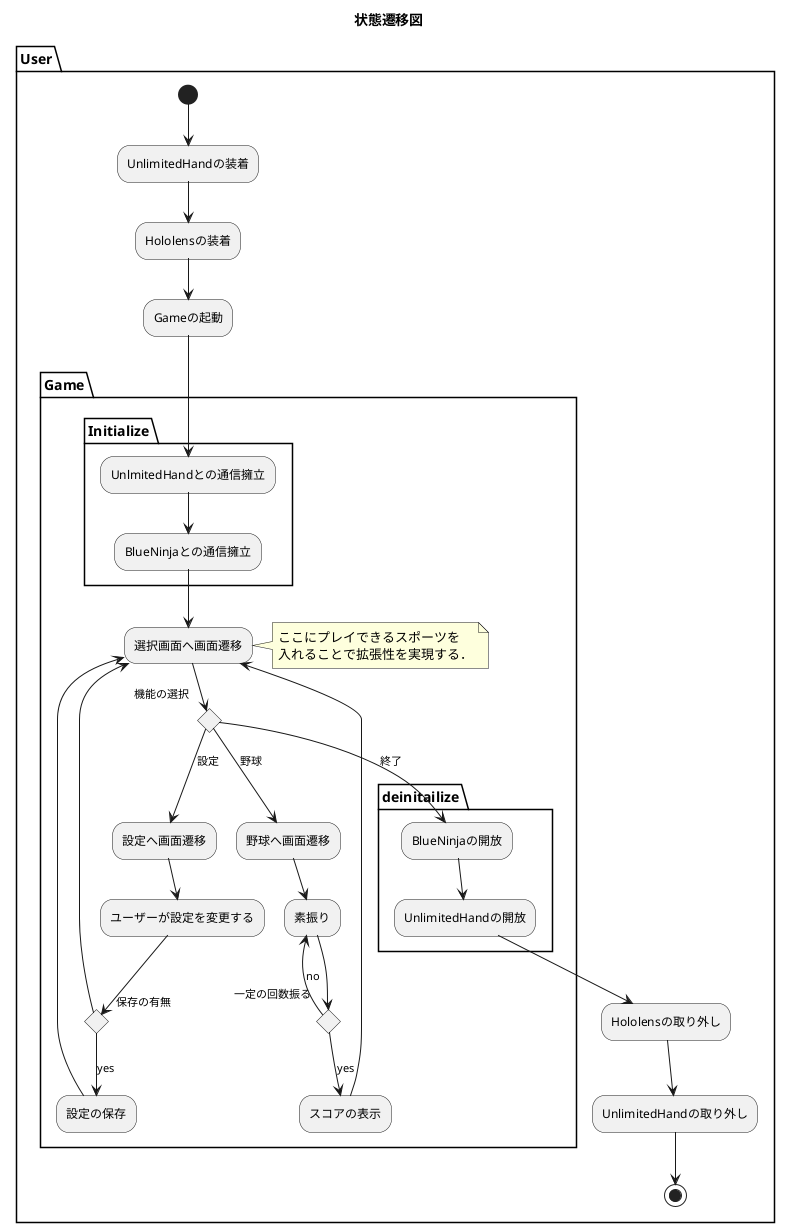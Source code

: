@startuml

title 状態遷移図
'列挙'
partition User {

(*)-->UnlimitedHandの装着
-->Hololensの装着
-->Gameの起動
partition Game {

partition Initialize {
    -->UnlmitedHandとの通信擁立
    -->BlueNinjaとの通信擁立
}
-->選択画面へ画面遷移
note right: ここにプレイできるスポーツを\n入れることで拡張性を実現する．
if 機能の選択 then
    -->[野球]野球へ画面遷移
    -->素振り
    if 一定の回数振る then
        -->[no]素振り
    else
    -->[yes]スコアの表示
    end if
    -->選択画面へ画面遷移
else
    -->[設定]設定へ画面遷移
    -->ユーザーが設定を変更する
    if 保存の有無 then
        -->[yes]設定の保存
        -->選択画面へ画面遷移
    else
        -->選択画面へ画面遷移
    end if
else
    partition deinitailize
        -->[終了]BlueNinjaの開放
        -->UnlimitedHandの開放
    end partition
end if



}
-->Hololensの取り外し
-->UnlimitedHandの取り外し
-->(*)
}

@enduml
